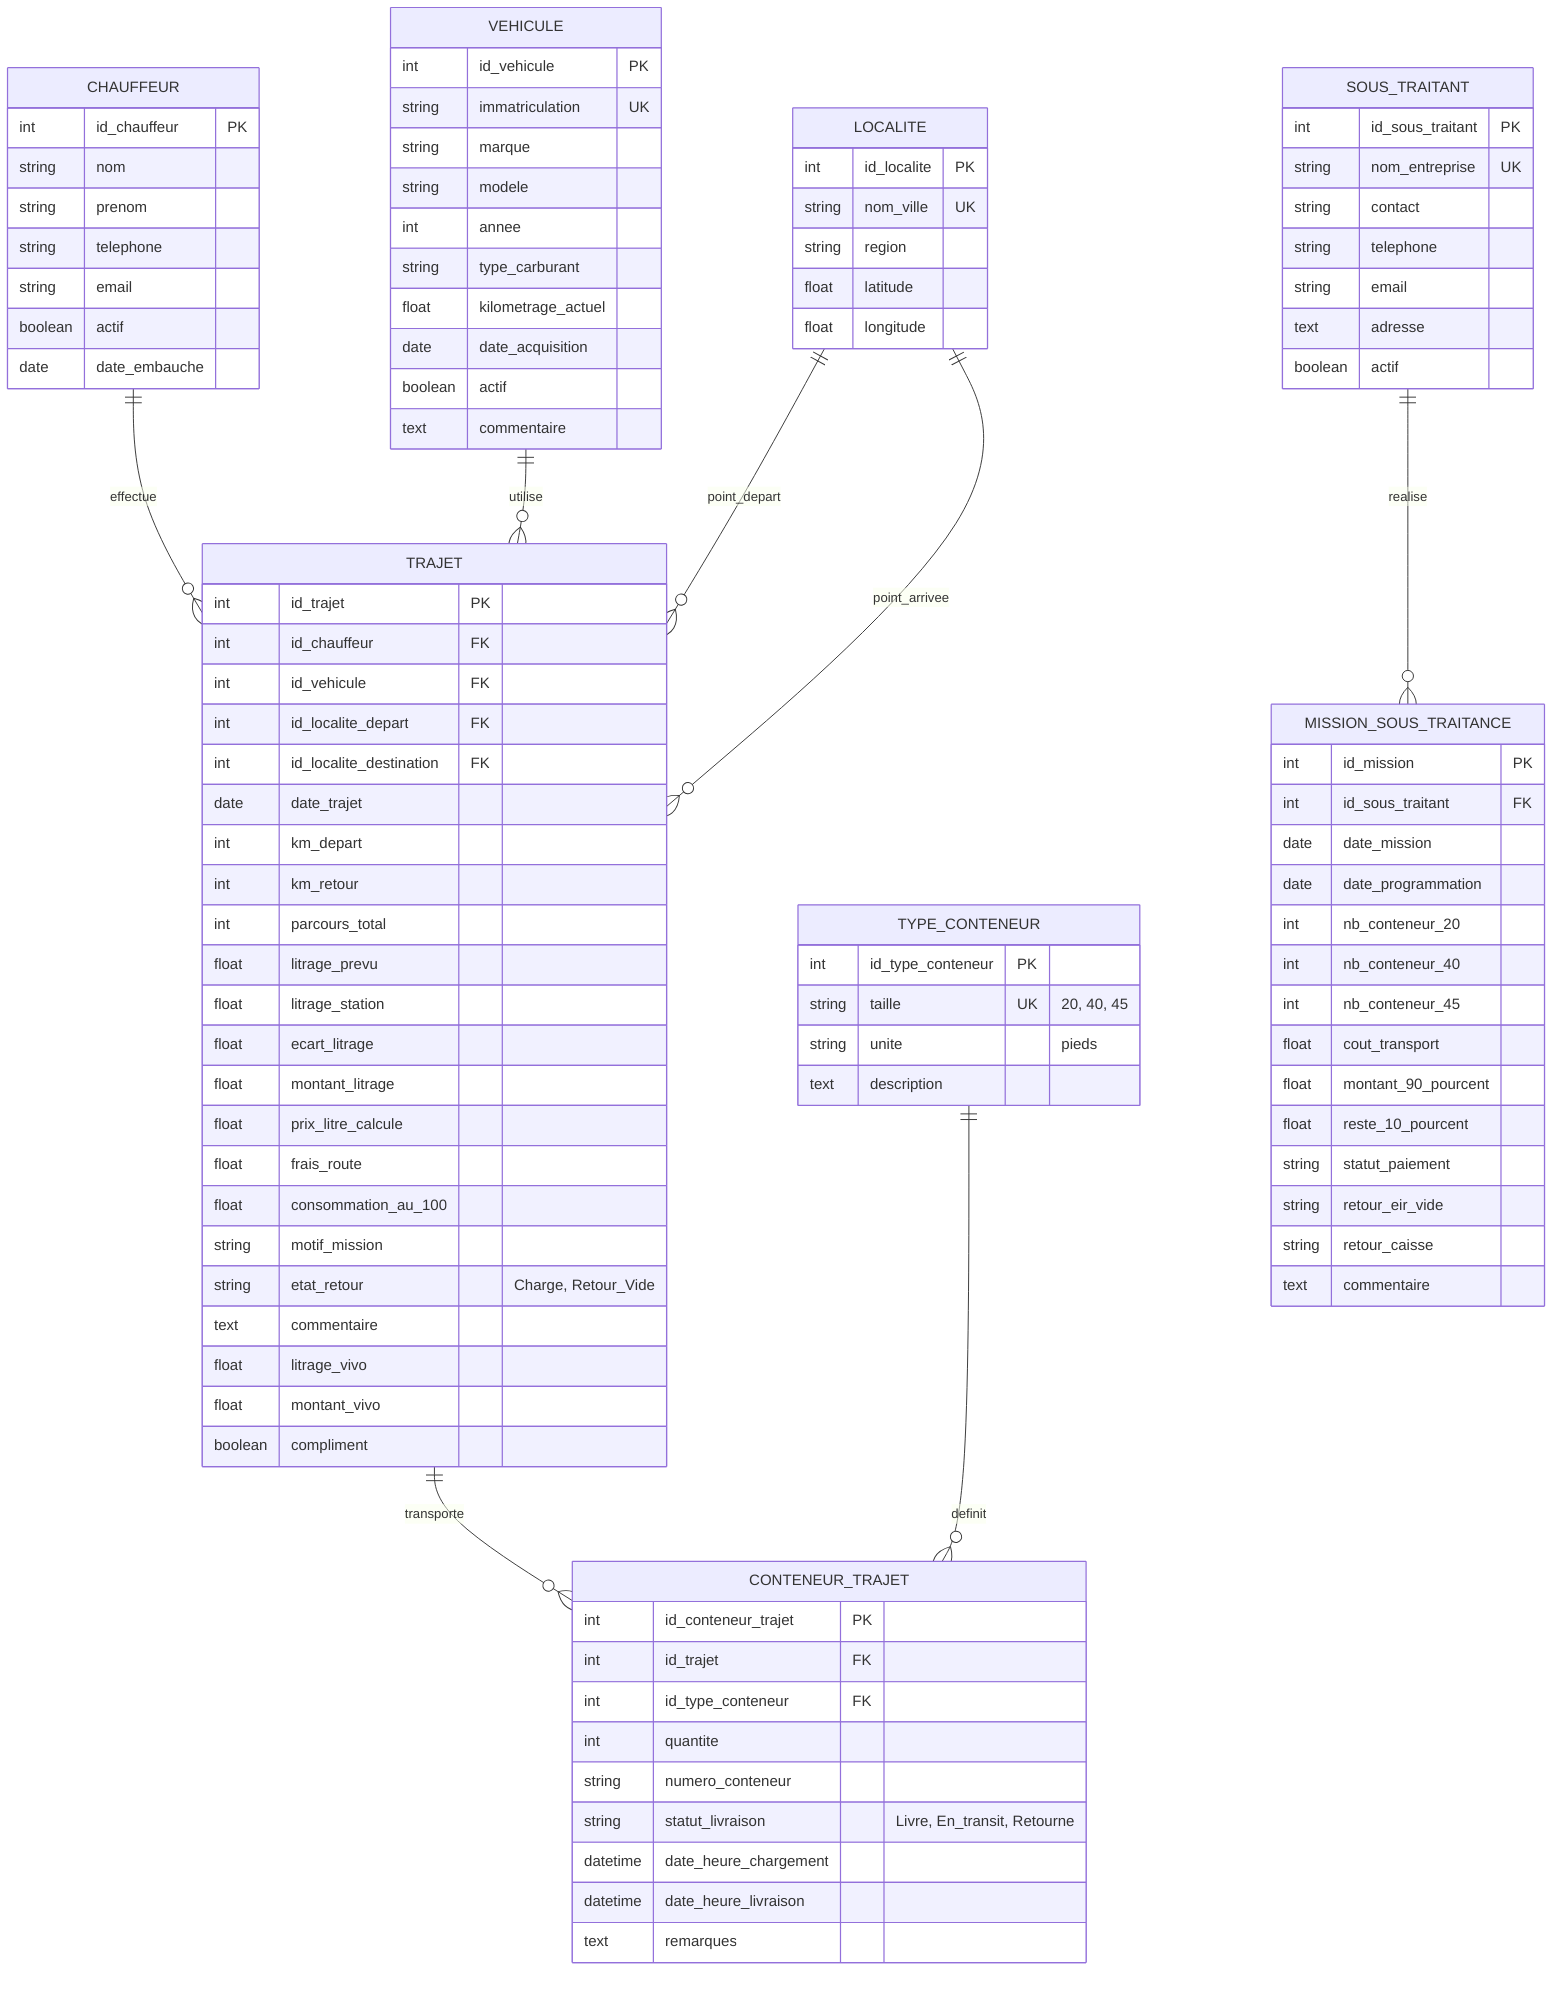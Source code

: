 erDiagram
    CHAUFFEUR ||--o{ TRAJET : effectue
    VEHICULE ||--o{ TRAJET : utilise
    LOCALITE ||--o{ TRAJET : "point_depart"
    LOCALITE ||--o{ TRAJET : "point_arrivee"
    TRAJET ||--o{ CONTENEUR_TRAJET : transporte
    TYPE_CONTENEUR ||--o{ CONTENEUR_TRAJET : definit
    SOUS_TRAITANT ||--o{ MISSION_SOUS_TRAITANCE : realise
    
    CHAUFFEUR {
        int id_chauffeur PK
        string nom
        string prenom
        string telephone
        string email
        boolean actif
        date date_embauche
    }
    
    VEHICULE {
        int id_vehicule PK
        string immatriculation UK
        string marque
        string modele
        int annee
        string type_carburant
        float kilometrage_actuel
        date date_acquisition
        boolean actif
        text commentaire
    }
    
    LOCALITE {
        int id_localite PK
        string nom_ville UK
        string region
        float latitude
        float longitude
    }
    
    TYPE_CONTENEUR {
        int id_type_conteneur PK
        string taille UK "20, 40, 45"
        string unite "pieds"
        text description
    }
    
    TRAJET {
        int id_trajet PK
        int id_chauffeur FK
        int id_vehicule FK
        int id_localite_depart FK
        int id_localite_destination FK
        date date_trajet
        int km_depart
        int km_retour
        int parcours_total
        float litrage_prevu
        float litrage_station
        float ecart_litrage
        float montant_litrage
        float prix_litre_calcule
        float frais_route
        float consommation_au_100
        string motif_mission
        string etat_retour "Charge, Retour_Vide"
        text commentaire
        float litrage_vivo
        float montant_vivo
        boolean compliment
    }
    
    CONTENEUR_TRAJET {
        int id_conteneur_trajet PK
        int id_trajet FK
        int id_type_conteneur FK
        int quantite
        string numero_conteneur
        string statut_livraison "Livre, En_transit, Retourne"
        datetime date_heure_chargement
        datetime date_heure_livraison
        text remarques
    }
    
    SOUS_TRAITANT {
        int id_sous_traitant PK
        string nom_entreprise UK
        string contact
        string telephone
        string email
        text adresse
        boolean actif
    }
    
    MISSION_SOUS_TRAITANCE {
        int id_mission PK
        int id_sous_traitant FK
        date date_mission
        date date_programmation
        int nb_conteneur_20
        int nb_conteneur_40
        int nb_conteneur_45
        float cout_transport
        float montant_90_pourcent
        float reste_10_pourcent
        string statut_paiement
        string retour_eir_vide
        string retour_caisse
        text commentaire
    }